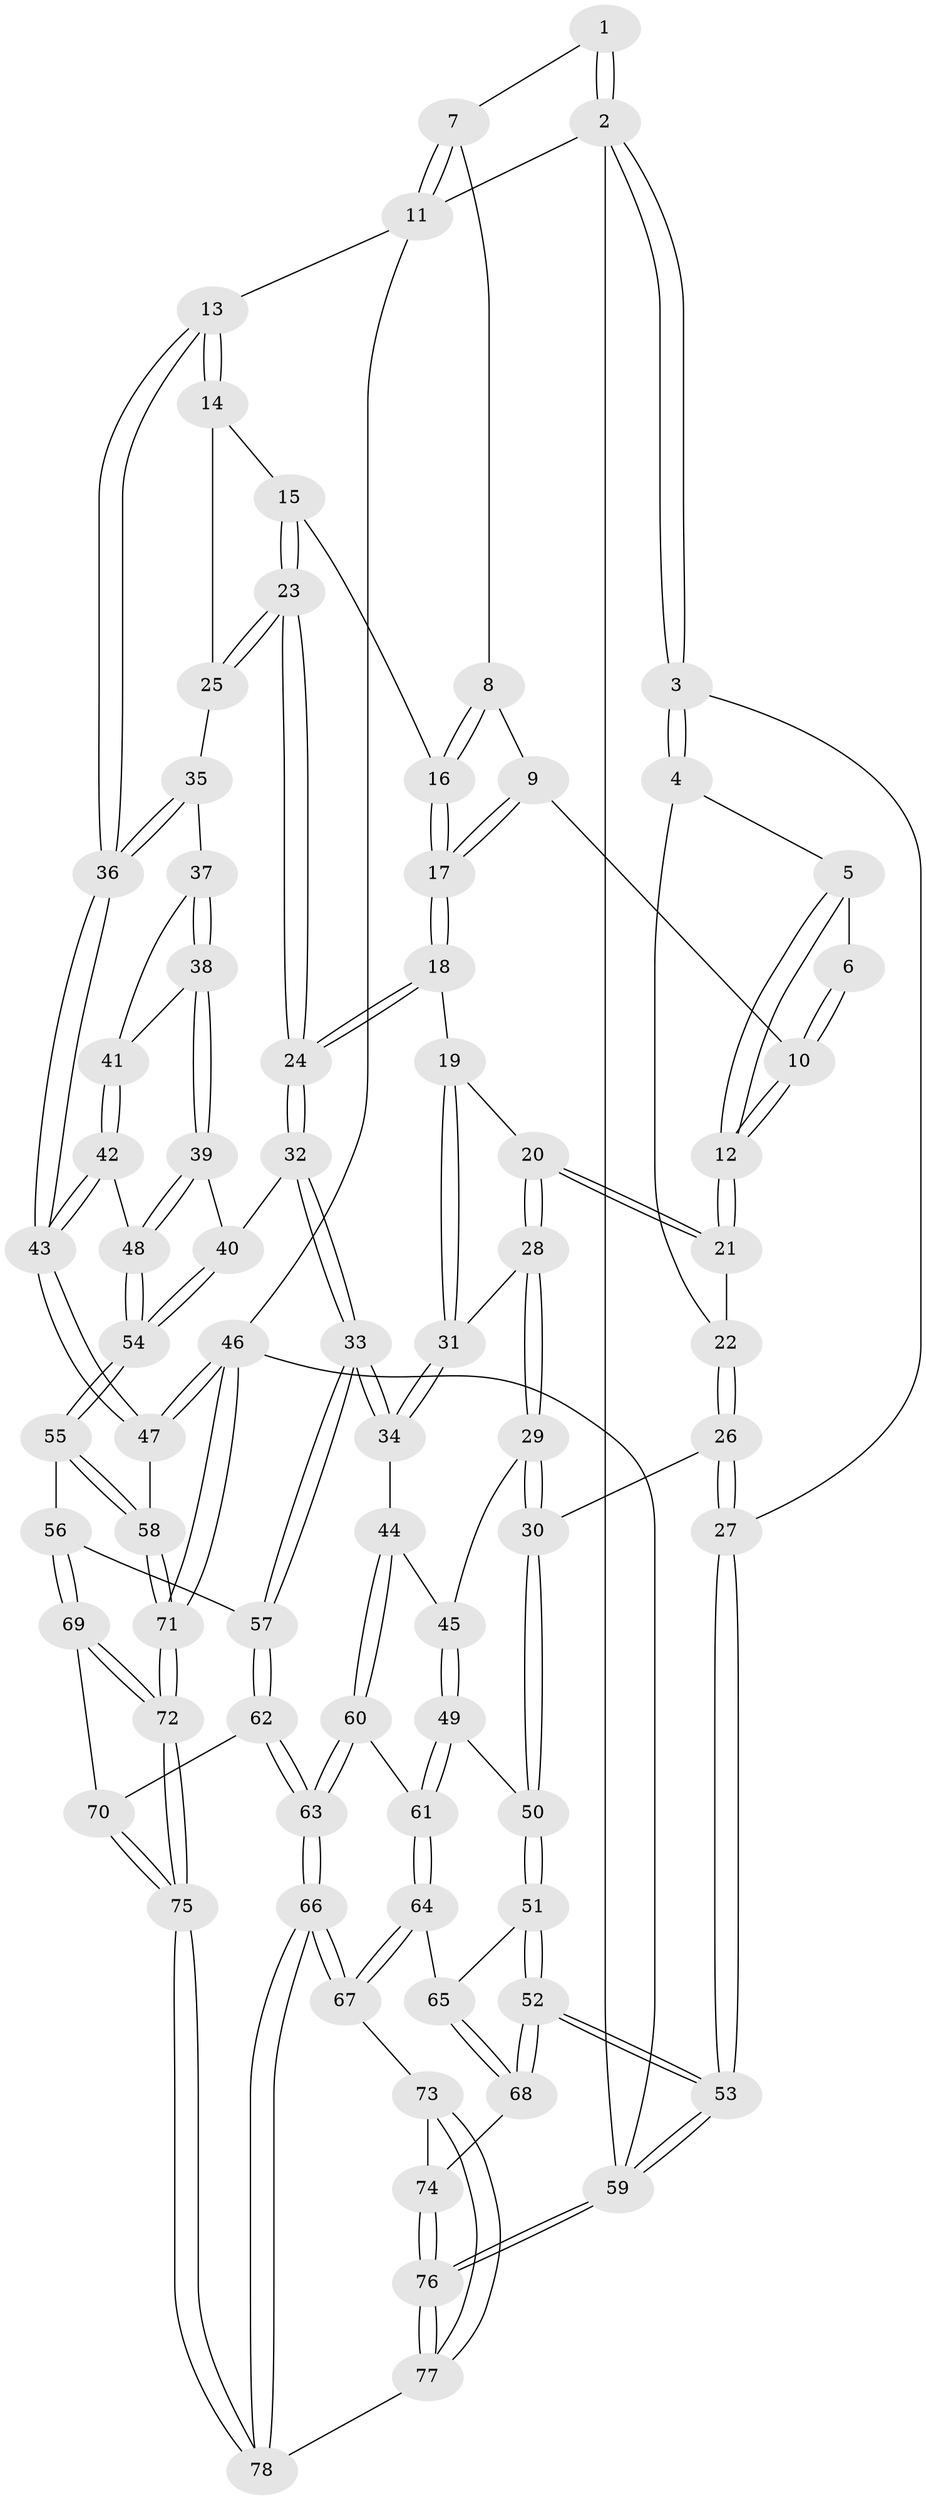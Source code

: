 // Generated by graph-tools (version 1.1) at 2025/03/03/09/25 03:03:17]
// undirected, 78 vertices, 192 edges
graph export_dot {
graph [start="1"]
  node [color=gray90,style=filled];
  1 [pos="+0.39634041965542344+0"];
  2 [pos="+0+0"];
  3 [pos="+0+0"];
  4 [pos="+0.07155233783465716+0.13613714979618557"];
  5 [pos="+0.17668578213957767+0.0976501094928963"];
  6 [pos="+0.394676255013179+0"];
  7 [pos="+0.8439629282400167+0"];
  8 [pos="+0.7011034933625583+0.09752912826600892"];
  9 [pos="+0.4815803117788061+0.15040559868946726"];
  10 [pos="+0.4337498342375049+0.11941675840714708"];
  11 [pos="+1+0"];
  12 [pos="+0.33986495006101813+0.21434453851646357"];
  13 [pos="+1+0"];
  14 [pos="+0.8457532558875605+0.2586671839708754"];
  15 [pos="+0.727708741631071+0.22432208900900336"];
  16 [pos="+0.7147298299919469+0.20840320726379363"];
  17 [pos="+0.546147645707212+0.2583797534253103"];
  18 [pos="+0.5432254805154735+0.33947115321056476"];
  19 [pos="+0.5190508196902577+0.344428199503209"];
  20 [pos="+0.35452824414364653+0.30828273479776697"];
  21 [pos="+0.3312902194993561+0.23459671133590507"];
  22 [pos="+0.1700646618757996+0.2821570654612422"];
  23 [pos="+0.6515103458023948+0.45955146384848117"];
  24 [pos="+0.6485564036642887+0.46223219259686255"];
  25 [pos="+0.8560113523174993+0.37625390397988345"];
  26 [pos="+0.1311636282732924+0.4522504308334071"];
  27 [pos="+0+0.41025230305441035"];
  28 [pos="+0.33791719557772276+0.3865693307053226"];
  29 [pos="+0.1484570023111307+0.461293052010753"];
  30 [pos="+0.1354640005161658+0.45631226667896335"];
  31 [pos="+0.3959218884528804+0.44835316606569653"];
  32 [pos="+0.640927426075357+0.5147948212107324"];
  33 [pos="+0.6078280145969813+0.5590191974417797"];
  34 [pos="+0.4180970658653269+0.5355200852479863"];
  35 [pos="+0.8624939620394525+0.3807755376124042"];
  36 [pos="+1+0.36470412516878853"];
  37 [pos="+0.8740759535876191+0.42185217017852383"];
  38 [pos="+0.829999798698478+0.539594206597296"];
  39 [pos="+0.815142243082544+0.5515265256906587"];
  40 [pos="+0.7587535688932319+0.5540975213912526"];
  41 [pos="+0.9440942951738419+0.518798255649221"];
  42 [pos="+1+0.5655188810474217"];
  43 [pos="+1+0.5652389592423113"];
  44 [pos="+0.34028056594777306+0.5935266225782627"];
  45 [pos="+0.15717060817332681+0.4704372645274738"];
  46 [pos="+1+1"];
  47 [pos="+1+0.6237674892707111"];
  48 [pos="+0.9007390154563681+0.6310558069058507"];
  49 [pos="+0.20046238239465905+0.7030654791041391"];
  50 [pos="+0.06545840131316595+0.6845638997607396"];
  51 [pos="+0.019425570289912514+0.7146781826030639"];
  52 [pos="+0+0.7757670514491384"];
  53 [pos="+0+0.7778805230645747"];
  54 [pos="+0.8454370657509044+0.7346171117041452"];
  55 [pos="+0.8445925639754488+0.738993405732173"];
  56 [pos="+0.7724682291755213+0.7588568894582999"];
  57 [pos="+0.6079588848163452+0.6500216062722979"];
  58 [pos="+0.8821719367738576+0.7669252011664537"];
  59 [pos="+0+1"];
  60 [pos="+0.3271025087156004+0.6888065988910412"];
  61 [pos="+0.20979571636870564+0.708719505844581"];
  62 [pos="+0.4887493698229792+0.8291443665859485"];
  63 [pos="+0.44558381839695743+0.8569077414122579"];
  64 [pos="+0.1777898752065934+0.826269526454108"];
  65 [pos="+0.1461207394419475+0.8106281870909552"];
  66 [pos="+0.4040055940026723+0.9652899749015026"];
  67 [pos="+0.18402566704638387+0.8491655004177648"];
  68 [pos="+0+0.8476918533629992"];
  69 [pos="+0.749319167358534+0.818357027443955"];
  70 [pos="+0.6689274052137786+0.8715315144444509"];
  71 [pos="+1+1"];
  72 [pos="+1+1"];
  73 [pos="+0.1012986243673223+0.9085247385400739"];
  74 [pos="+0.10019547325033898+0.9084948159285968"];
  75 [pos="+0.8282542939685107+1"];
  76 [pos="+0+1"];
  77 [pos="+0.30839555848729344+1"];
  78 [pos="+0.40235122248738514+1"];
  1 -- 2;
  1 -- 2;
  1 -- 7;
  2 -- 3;
  2 -- 3;
  2 -- 11;
  2 -- 59;
  3 -- 4;
  3 -- 4;
  3 -- 27;
  4 -- 5;
  4 -- 22;
  5 -- 6;
  5 -- 12;
  5 -- 12;
  6 -- 10;
  6 -- 10;
  7 -- 8;
  7 -- 11;
  7 -- 11;
  8 -- 9;
  8 -- 16;
  8 -- 16;
  9 -- 10;
  9 -- 17;
  9 -- 17;
  10 -- 12;
  10 -- 12;
  11 -- 13;
  11 -- 46;
  12 -- 21;
  12 -- 21;
  13 -- 14;
  13 -- 14;
  13 -- 36;
  13 -- 36;
  14 -- 15;
  14 -- 25;
  15 -- 16;
  15 -- 23;
  15 -- 23;
  16 -- 17;
  16 -- 17;
  17 -- 18;
  17 -- 18;
  18 -- 19;
  18 -- 24;
  18 -- 24;
  19 -- 20;
  19 -- 31;
  19 -- 31;
  20 -- 21;
  20 -- 21;
  20 -- 28;
  20 -- 28;
  21 -- 22;
  22 -- 26;
  22 -- 26;
  23 -- 24;
  23 -- 24;
  23 -- 25;
  23 -- 25;
  24 -- 32;
  24 -- 32;
  25 -- 35;
  26 -- 27;
  26 -- 27;
  26 -- 30;
  27 -- 53;
  27 -- 53;
  28 -- 29;
  28 -- 29;
  28 -- 31;
  29 -- 30;
  29 -- 30;
  29 -- 45;
  30 -- 50;
  30 -- 50;
  31 -- 34;
  31 -- 34;
  32 -- 33;
  32 -- 33;
  32 -- 40;
  33 -- 34;
  33 -- 34;
  33 -- 57;
  33 -- 57;
  34 -- 44;
  35 -- 36;
  35 -- 36;
  35 -- 37;
  36 -- 43;
  36 -- 43;
  37 -- 38;
  37 -- 38;
  37 -- 41;
  38 -- 39;
  38 -- 39;
  38 -- 41;
  39 -- 40;
  39 -- 48;
  39 -- 48;
  40 -- 54;
  40 -- 54;
  41 -- 42;
  41 -- 42;
  42 -- 43;
  42 -- 43;
  42 -- 48;
  43 -- 47;
  43 -- 47;
  44 -- 45;
  44 -- 60;
  44 -- 60;
  45 -- 49;
  45 -- 49;
  46 -- 47;
  46 -- 47;
  46 -- 71;
  46 -- 71;
  46 -- 59;
  47 -- 58;
  48 -- 54;
  48 -- 54;
  49 -- 50;
  49 -- 61;
  49 -- 61;
  50 -- 51;
  50 -- 51;
  51 -- 52;
  51 -- 52;
  51 -- 65;
  52 -- 53;
  52 -- 53;
  52 -- 68;
  52 -- 68;
  53 -- 59;
  53 -- 59;
  54 -- 55;
  54 -- 55;
  55 -- 56;
  55 -- 58;
  55 -- 58;
  56 -- 57;
  56 -- 69;
  56 -- 69;
  57 -- 62;
  57 -- 62;
  58 -- 71;
  58 -- 71;
  59 -- 76;
  59 -- 76;
  60 -- 61;
  60 -- 63;
  60 -- 63;
  61 -- 64;
  61 -- 64;
  62 -- 63;
  62 -- 63;
  62 -- 70;
  63 -- 66;
  63 -- 66;
  64 -- 65;
  64 -- 67;
  64 -- 67;
  65 -- 68;
  65 -- 68;
  66 -- 67;
  66 -- 67;
  66 -- 78;
  66 -- 78;
  67 -- 73;
  68 -- 74;
  69 -- 70;
  69 -- 72;
  69 -- 72;
  70 -- 75;
  70 -- 75;
  71 -- 72;
  71 -- 72;
  72 -- 75;
  72 -- 75;
  73 -- 74;
  73 -- 77;
  73 -- 77;
  74 -- 76;
  74 -- 76;
  75 -- 78;
  75 -- 78;
  76 -- 77;
  76 -- 77;
  77 -- 78;
}
